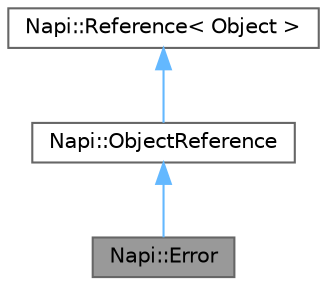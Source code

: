 digraph "Napi::Error"
{
 // LATEX_PDF_SIZE
  bgcolor="transparent";
  edge [fontname=Helvetica,fontsize=10,labelfontname=Helvetica,labelfontsize=10];
  node [fontname=Helvetica,fontsize=10,shape=box,height=0.2,width=0.4];
  Node1 [id="Node000001",label="Napi::Error",height=0.2,width=0.4,color="gray40", fillcolor="grey60", style="filled", fontcolor="black",tooltip=" "];
  Node2 -> Node1 [id="edge1_Node000001_Node000002",dir="back",color="steelblue1",style="solid",tooltip=" "];
  Node2 [id="Node000002",label="Napi::ObjectReference",height=0.2,width=0.4,color="gray40", fillcolor="white", style="filled",URL="$class_napi_1_1_object_reference.html",tooltip=" "];
  Node3 -> Node2 [id="edge2_Node000002_Node000003",dir="back",color="steelblue1",style="solid",tooltip=" "];
  Node3 [id="Node000003",label="Napi::Reference\< Object \>",height=0.2,width=0.4,color="gray40", fillcolor="white", style="filled",URL="$class_napi_1_1_reference.html",tooltip=" "];
}
